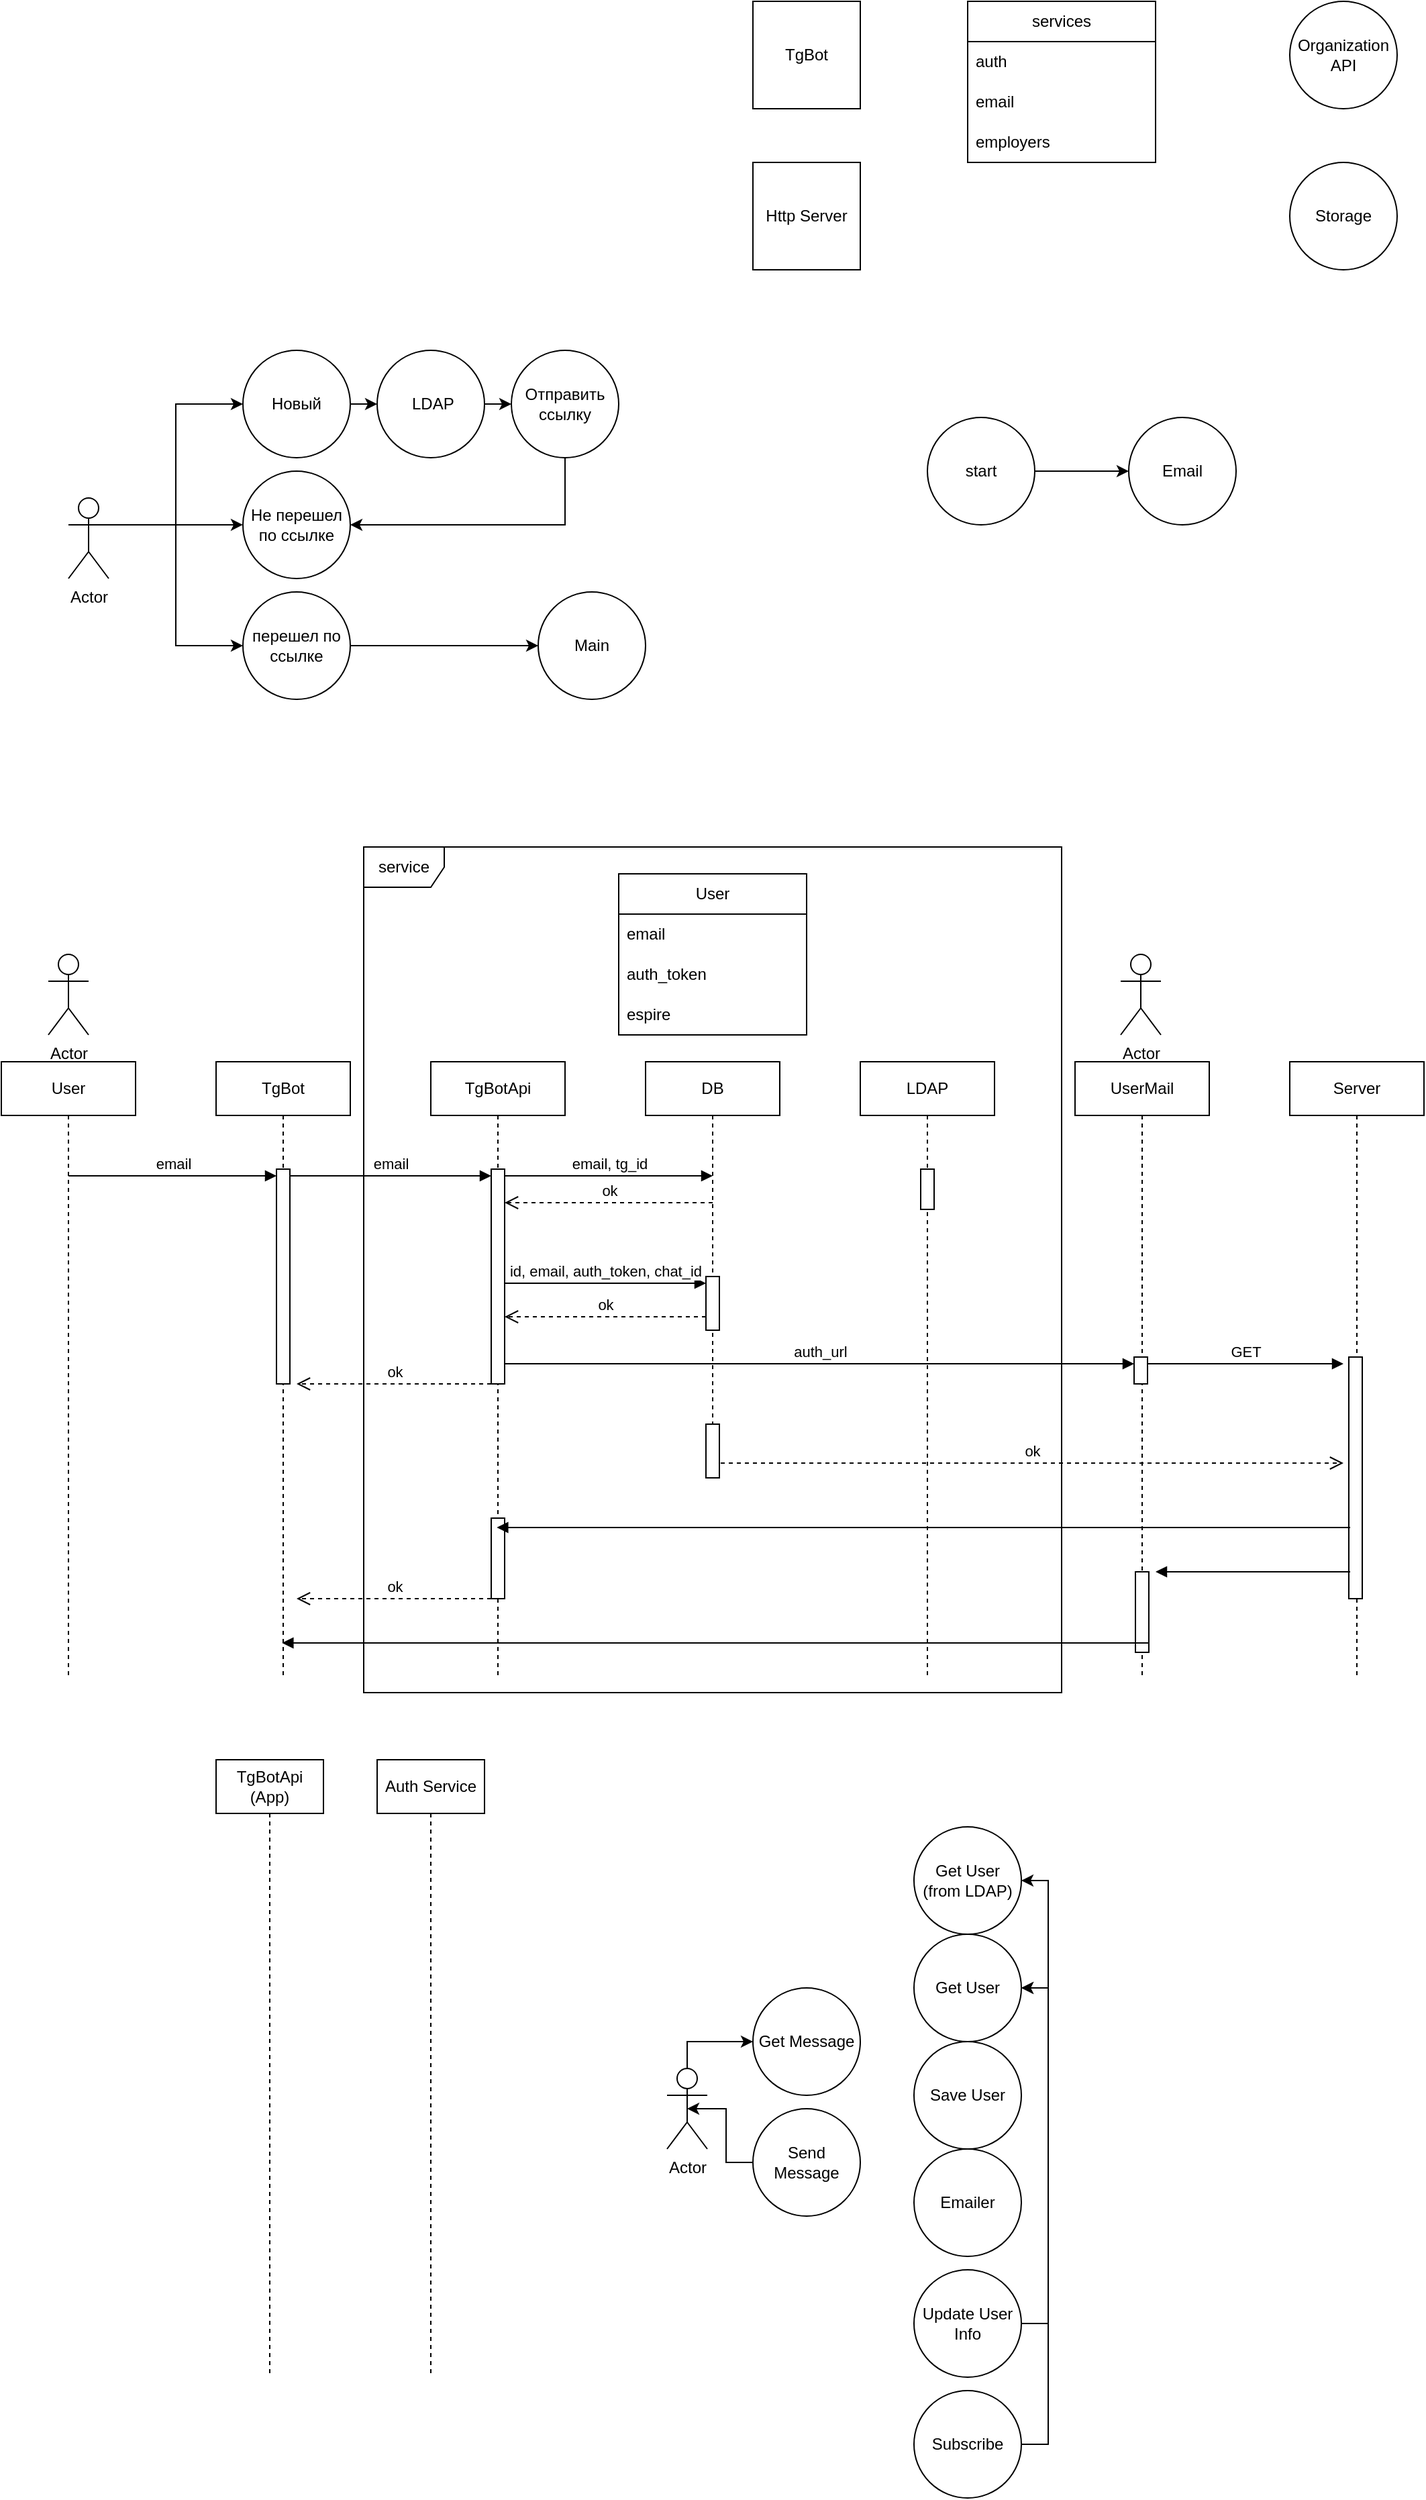 <mxfile version="24.5.4" type="device" pages="2">
  <diagram id="_NnkOOgjNdGi2kIqZj9t" name="Page-1">
    <mxGraphModel dx="2021" dy="1836" grid="1" gridSize="10" guides="1" tooltips="1" connect="1" arrows="1" fold="1" page="1" pageScale="1" pageWidth="827" pageHeight="1169" math="0" shadow="0">
      <root>
        <mxCell id="0" />
        <mxCell id="1" parent="0" />
        <mxCell id="NeEv-KuMEYl0q_U9fbAp-11" value="User" style="swimlane;fontStyle=0;childLayout=stackLayout;horizontal=1;startSize=30;horizontalStack=0;resizeParent=1;resizeParentMax=0;resizeLast=0;collapsible=1;marginBottom=0;whiteSpace=wrap;html=1;" parent="1" vertex="1">
          <mxGeometry x="100" y="-60" width="140" height="120" as="geometry" />
        </mxCell>
        <mxCell id="NeEv-KuMEYl0q_U9fbAp-12" value="email" style="text;strokeColor=none;fillColor=none;align=left;verticalAlign=middle;spacingLeft=4;spacingRight=4;overflow=hidden;points=[[0,0.5],[1,0.5]];portConstraint=eastwest;rotatable=0;whiteSpace=wrap;html=1;" parent="NeEv-KuMEYl0q_U9fbAp-11" vertex="1">
          <mxGeometry y="30" width="140" height="30" as="geometry" />
        </mxCell>
        <mxCell id="NeEv-KuMEYl0q_U9fbAp-13" value="auth_token" style="text;strokeColor=none;fillColor=none;align=left;verticalAlign=middle;spacingLeft=4;spacingRight=4;overflow=hidden;points=[[0,0.5],[1,0.5]];portConstraint=eastwest;rotatable=0;whiteSpace=wrap;html=1;" parent="NeEv-KuMEYl0q_U9fbAp-11" vertex="1">
          <mxGeometry y="60" width="140" height="30" as="geometry" />
        </mxCell>
        <mxCell id="NeEv-KuMEYl0q_U9fbAp-14" value="espire" style="text;strokeColor=none;fillColor=none;align=left;verticalAlign=middle;spacingLeft=4;spacingRight=4;overflow=hidden;points=[[0,0.5],[1,0.5]];portConstraint=eastwest;rotatable=0;whiteSpace=wrap;html=1;" parent="NeEv-KuMEYl0q_U9fbAp-11" vertex="1">
          <mxGeometry y="90" width="140" height="30" as="geometry" />
        </mxCell>
        <mxCell id="zrbPsReVzev5I846Pn1y-1" value="User" style="shape=umlLifeline;perimeter=lifelinePerimeter;whiteSpace=wrap;html=1;container=1;dropTarget=0;collapsible=0;recursiveResize=0;outlineConnect=0;portConstraint=eastwest;newEdgeStyle={&quot;curved&quot;:0,&quot;rounded&quot;:0};" parent="1" vertex="1">
          <mxGeometry x="-360" y="80" width="100" height="460" as="geometry" />
        </mxCell>
        <mxCell id="zrbPsReVzev5I846Pn1y-2" value="TgBot" style="shape=umlLifeline;perimeter=lifelinePerimeter;whiteSpace=wrap;html=1;container=1;dropTarget=0;collapsible=0;recursiveResize=0;outlineConnect=0;portConstraint=eastwest;newEdgeStyle={&quot;curved&quot;:0,&quot;rounded&quot;:0};" parent="1" vertex="1">
          <mxGeometry x="-200" y="80" width="100" height="460" as="geometry" />
        </mxCell>
        <mxCell id="zrbPsReVzev5I846Pn1y-3" value="" style="html=1;points=[[0,0,0,0,5],[0,1,0,0,-5],[1,0,0,0,5],[1,1,0,0,-5]];perimeter=orthogonalPerimeter;outlineConnect=0;targetShapes=umlLifeline;portConstraint=eastwest;newEdgeStyle={&quot;curved&quot;:0,&quot;rounded&quot;:0};" parent="zrbPsReVzev5I846Pn1y-2" vertex="1">
          <mxGeometry x="45" y="80" width="10" height="160" as="geometry" />
        </mxCell>
        <mxCell id="zrbPsReVzev5I846Pn1y-4" value="email" style="html=1;verticalAlign=bottom;endArrow=block;curved=0;rounded=0;entryX=0;entryY=0;entryDx=0;entryDy=5;" parent="1" source="zrbPsReVzev5I846Pn1y-1" target="zrbPsReVzev5I846Pn1y-3" edge="1">
          <mxGeometry relative="1" as="geometry">
            <mxPoint x="-230" y="165" as="sourcePoint" />
          </mxGeometry>
        </mxCell>
        <mxCell id="zrbPsReVzev5I846Pn1y-6" value="TgBotApi" style="shape=umlLifeline;perimeter=lifelinePerimeter;whiteSpace=wrap;html=1;container=1;dropTarget=0;collapsible=0;recursiveResize=0;outlineConnect=0;portConstraint=eastwest;newEdgeStyle={&quot;curved&quot;:0,&quot;rounded&quot;:0};" parent="1" vertex="1">
          <mxGeometry x="-40" y="80" width="100" height="460" as="geometry" />
        </mxCell>
        <mxCell id="zrbPsReVzev5I846Pn1y-9" value="" style="html=1;points=[[0,0,0,0,5],[0,1,0,0,-5],[1,0,0,0,5],[1,1,0,0,-5]];perimeter=orthogonalPerimeter;outlineConnect=0;targetShapes=umlLifeline;portConstraint=eastwest;newEdgeStyle={&quot;curved&quot;:0,&quot;rounded&quot;:0};" parent="zrbPsReVzev5I846Pn1y-6" vertex="1">
          <mxGeometry x="45" y="80" width="10" height="160" as="geometry" />
        </mxCell>
        <mxCell id="zrbPsReVzev5I846Pn1y-10" value="email" style="html=1;verticalAlign=bottom;endArrow=block;curved=0;rounded=0;entryX=0;entryY=0;entryDx=0;entryDy=5;exitX=1;exitY=0;exitDx=0;exitDy=5;exitPerimeter=0;" parent="1" source="zrbPsReVzev5I846Pn1y-3" target="zrbPsReVzev5I846Pn1y-9" edge="1">
          <mxGeometry relative="1" as="geometry">
            <mxPoint x="-65" y="165" as="sourcePoint" />
          </mxGeometry>
        </mxCell>
        <mxCell id="zrbPsReVzev5I846Pn1y-11" value="ok" style="html=1;verticalAlign=bottom;endArrow=open;dashed=1;endSize=8;curved=0;rounded=0;exitX=0;exitY=1;exitDx=0;exitDy=-5;" parent="1" edge="1">
          <mxGeometry relative="1" as="geometry">
            <mxPoint x="-140" y="320" as="targetPoint" />
            <mxPoint x="5.0" y="320.0" as="sourcePoint" />
          </mxGeometry>
        </mxCell>
        <mxCell id="zrbPsReVzev5I846Pn1y-12" value="DB" style="shape=umlLifeline;perimeter=lifelinePerimeter;whiteSpace=wrap;html=1;container=1;dropTarget=0;collapsible=0;recursiveResize=0;outlineConnect=0;portConstraint=eastwest;newEdgeStyle={&quot;curved&quot;:0,&quot;rounded&quot;:0};" parent="1" vertex="1">
          <mxGeometry x="120" y="80" width="100" height="310" as="geometry" />
        </mxCell>
        <mxCell id="zrbPsReVzev5I846Pn1y-14" value="" style="html=1;points=[[0,0,0,0,5],[0,1,0,0,-5],[1,0,0,0,5],[1,1,0,0,-5]];perimeter=orthogonalPerimeter;outlineConnect=0;targetShapes=umlLifeline;portConstraint=eastwest;newEdgeStyle={&quot;curved&quot;:0,&quot;rounded&quot;:0};" parent="zrbPsReVzev5I846Pn1y-12" vertex="1">
          <mxGeometry x="45" y="160" width="10" height="40" as="geometry" />
        </mxCell>
        <mxCell id="zrbPsReVzev5I846Pn1y-32" value="" style="html=1;points=[[0,0,0,0,5],[0,1,0,0,-5],[1,0,0,0,5],[1,1,0,0,-5]];perimeter=orthogonalPerimeter;outlineConnect=0;targetShapes=umlLifeline;portConstraint=eastwest;newEdgeStyle={&quot;curved&quot;:0,&quot;rounded&quot;:0};" parent="zrbPsReVzev5I846Pn1y-12" vertex="1">
          <mxGeometry x="45" y="270" width="10" height="40" as="geometry" />
        </mxCell>
        <mxCell id="zrbPsReVzev5I846Pn1y-15" value="id, email, auth_token, chat_id" style="html=1;verticalAlign=bottom;endArrow=block;curved=0;rounded=0;entryX=0;entryY=0;entryDx=0;entryDy=5;" parent="1" source="zrbPsReVzev5I846Pn1y-9" target="zrbPsReVzev5I846Pn1y-14" edge="1">
          <mxGeometry relative="1" as="geometry">
            <mxPoint x="20" y="245" as="sourcePoint" />
          </mxGeometry>
        </mxCell>
        <mxCell id="zrbPsReVzev5I846Pn1y-17" value="LDAP" style="shape=umlLifeline;perimeter=lifelinePerimeter;whiteSpace=wrap;html=1;container=1;dropTarget=0;collapsible=0;recursiveResize=0;outlineConnect=0;portConstraint=eastwest;newEdgeStyle={&quot;curved&quot;:0,&quot;rounded&quot;:0};" parent="1" vertex="1">
          <mxGeometry x="280" y="80" width="100" height="460" as="geometry" />
        </mxCell>
        <mxCell id="zrbPsReVzev5I846Pn1y-19" value="" style="html=1;points=[[0,0,0,0,5],[0,1,0,0,-5],[1,0,0,0,5],[1,1,0,0,-5]];perimeter=orthogonalPerimeter;outlineConnect=0;targetShapes=umlLifeline;portConstraint=eastwest;newEdgeStyle={&quot;curved&quot;:0,&quot;rounded&quot;:0};" parent="zrbPsReVzev5I846Pn1y-17" vertex="1">
          <mxGeometry x="45" y="80" width="10" height="30" as="geometry" />
        </mxCell>
        <mxCell id="zrbPsReVzev5I846Pn1y-16" value="ok" style="html=1;verticalAlign=bottom;endArrow=open;dashed=1;endSize=8;curved=0;rounded=0;exitX=0;exitY=1;exitDx=0;exitDy=-5;" parent="1" edge="1">
          <mxGeometry relative="1" as="geometry">
            <mxPoint x="15.0" y="270" as="targetPoint" />
            <mxPoint x="165" y="270" as="sourcePoint" />
          </mxGeometry>
        </mxCell>
        <mxCell id="zrbPsReVzev5I846Pn1y-20" value="email, tg_id" style="html=1;verticalAlign=bottom;endArrow=block;curved=0;rounded=0;exitX=1;exitY=0;exitDx=0;exitDy=5;exitPerimeter=0;" parent="1" source="zrbPsReVzev5I846Pn1y-9" edge="1">
          <mxGeometry relative="1" as="geometry">
            <mxPoint x="255" y="165" as="sourcePoint" />
            <mxPoint x="170" y="165" as="targetPoint" />
          </mxGeometry>
        </mxCell>
        <mxCell id="zrbPsReVzev5I846Pn1y-21" value="ok" style="html=1;verticalAlign=bottom;endArrow=open;dashed=1;endSize=8;curved=0;rounded=0;" parent="1" target="zrbPsReVzev5I846Pn1y-9" edge="1">
          <mxGeometry relative="1" as="geometry">
            <mxPoint x="255" y="235" as="targetPoint" />
            <mxPoint x="170" y="185" as="sourcePoint" />
          </mxGeometry>
        </mxCell>
        <mxCell id="zrbPsReVzev5I846Pn1y-23" value="UserMail" style="shape=umlLifeline;perimeter=lifelinePerimeter;whiteSpace=wrap;html=1;container=1;dropTarget=0;collapsible=0;recursiveResize=0;outlineConnect=0;portConstraint=eastwest;newEdgeStyle={&quot;curved&quot;:0,&quot;rounded&quot;:0};" parent="1" vertex="1">
          <mxGeometry x="440" y="80" width="100" height="460" as="geometry" />
        </mxCell>
        <mxCell id="zrbPsReVzev5I846Pn1y-24" value="" style="html=1;points=[[0,0,0,0,5],[0,1,0,0,-5],[1,0,0,0,5],[1,1,0,0,-5]];perimeter=orthogonalPerimeter;outlineConnect=0;targetShapes=umlLifeline;portConstraint=eastwest;newEdgeStyle={&quot;curved&quot;:0,&quot;rounded&quot;:0};" parent="zrbPsReVzev5I846Pn1y-23" vertex="1">
          <mxGeometry x="44" y="220" width="10" height="20" as="geometry" />
        </mxCell>
        <mxCell id="zrbPsReVzev5I846Pn1y-40" value="" style="html=1;points=[[0,0,0,0,5],[0,1,0,0,-5],[1,0,0,0,5],[1,1,0,0,-5]];perimeter=orthogonalPerimeter;outlineConnect=0;targetShapes=umlLifeline;portConstraint=eastwest;newEdgeStyle={&quot;curved&quot;:0,&quot;rounded&quot;:0};" parent="zrbPsReVzev5I846Pn1y-23" vertex="1">
          <mxGeometry x="45" y="380" width="10" height="60" as="geometry" />
        </mxCell>
        <mxCell id="zrbPsReVzev5I846Pn1y-25" value="auth_url" style="html=1;verticalAlign=bottom;endArrow=block;curved=0;rounded=0;entryX=0;entryY=0;entryDx=0;entryDy=5;" parent="1" source="zrbPsReVzev5I846Pn1y-9" target="zrbPsReVzev5I846Pn1y-24" edge="1">
          <mxGeometry relative="1" as="geometry">
            <mxPoint x="414" y="305" as="sourcePoint" />
          </mxGeometry>
        </mxCell>
        <mxCell id="zrbPsReVzev5I846Pn1y-27" value="Server" style="shape=umlLifeline;perimeter=lifelinePerimeter;whiteSpace=wrap;html=1;container=1;dropTarget=0;collapsible=0;recursiveResize=0;outlineConnect=0;portConstraint=eastwest;newEdgeStyle={&quot;curved&quot;:0,&quot;rounded&quot;:0};" parent="1" vertex="1">
          <mxGeometry x="600" y="80" width="100" height="460" as="geometry" />
        </mxCell>
        <mxCell id="zrbPsReVzev5I846Pn1y-28" value="" style="html=1;points=[[0,0,0,0,5],[0,1,0,0,-5],[1,0,0,0,5],[1,1,0,0,-5]];perimeter=orthogonalPerimeter;outlineConnect=0;targetShapes=umlLifeline;portConstraint=eastwest;newEdgeStyle={&quot;curved&quot;:0,&quot;rounded&quot;:0};" parent="zrbPsReVzev5I846Pn1y-27" vertex="1">
          <mxGeometry x="44" y="220" width="10" height="180" as="geometry" />
        </mxCell>
        <mxCell id="zrbPsReVzev5I846Pn1y-30" value="GET" style="html=1;verticalAlign=bottom;endArrow=block;curved=0;rounded=0;exitX=1;exitY=0;exitDx=0;exitDy=5;exitPerimeter=0;" parent="1" source="zrbPsReVzev5I846Pn1y-24" edge="1">
          <mxGeometry relative="1" as="geometry">
            <mxPoint x="170" y="470" as="sourcePoint" />
            <mxPoint x="640" y="305" as="targetPoint" />
          </mxGeometry>
        </mxCell>
        <mxCell id="zrbPsReVzev5I846Pn1y-31" value="" style="html=1;verticalAlign=bottom;endArrow=block;curved=0;rounded=0;" parent="1" edge="1">
          <mxGeometry relative="1" as="geometry">
            <mxPoint x="495" y="513" as="sourcePoint" />
            <mxPoint x="-150.833" y="513" as="targetPoint" />
          </mxGeometry>
        </mxCell>
        <mxCell id="zrbPsReVzev5I846Pn1y-33" value="Actor" style="shape=umlActor;verticalLabelPosition=bottom;verticalAlign=top;html=1;" parent="1" vertex="1">
          <mxGeometry x="-325" width="30" height="60" as="geometry" />
        </mxCell>
        <mxCell id="zrbPsReVzev5I846Pn1y-34" value="Actor" style="shape=umlActor;verticalLabelPosition=bottom;verticalAlign=top;html=1;" parent="1" vertex="1">
          <mxGeometry x="474" width="30" height="60" as="geometry" />
        </mxCell>
        <mxCell id="zrbPsReVzev5I846Pn1y-35" value="ok" style="html=1;verticalAlign=bottom;endArrow=open;dashed=1;endSize=8;curved=0;rounded=0;exitX=0;exitY=1;exitDx=0;exitDy=-5;" parent="1" edge="1">
          <mxGeometry relative="1" as="geometry">
            <mxPoint x="640" y="379" as="targetPoint" />
            <mxPoint x="176" y="379" as="sourcePoint" />
          </mxGeometry>
        </mxCell>
        <mxCell id="zrbPsReVzev5I846Pn1y-36" value="service" style="shape=umlFrame;whiteSpace=wrap;html=1;pointerEvents=0;" parent="1" vertex="1">
          <mxGeometry x="-90" y="-80" width="520" height="630" as="geometry" />
        </mxCell>
        <mxCell id="zrbPsReVzev5I846Pn1y-37" value="" style="html=1;points=[[0,0,0,0,5],[0,1,0,0,-5],[1,0,0,0,5],[1,1,0,0,-5]];perimeter=orthogonalPerimeter;outlineConnect=0;targetShapes=umlLifeline;portConstraint=eastwest;newEdgeStyle={&quot;curved&quot;:0,&quot;rounded&quot;:0};" parent="1" vertex="1">
          <mxGeometry x="5" y="420" width="10" height="60" as="geometry" />
        </mxCell>
        <mxCell id="zrbPsReVzev5I846Pn1y-38" value="" style="html=1;verticalAlign=bottom;endArrow=block;curved=0;rounded=0;" parent="1" edge="1">
          <mxGeometry relative="1" as="geometry">
            <mxPoint x="645" y="427" as="sourcePoint" />
            <mxPoint x="9.167" y="427" as="targetPoint" />
          </mxGeometry>
        </mxCell>
        <mxCell id="zrbPsReVzev5I846Pn1y-39" value="ok" style="html=1;verticalAlign=bottom;endArrow=open;dashed=1;endSize=8;curved=0;rounded=0;exitX=0;exitY=1;exitDx=0;exitDy=-5;" parent="1" edge="1">
          <mxGeometry relative="1" as="geometry">
            <mxPoint x="-140" y="480" as="targetPoint" />
            <mxPoint x="5.0" y="480.0" as="sourcePoint" />
          </mxGeometry>
        </mxCell>
        <mxCell id="zrbPsReVzev5I846Pn1y-41" value="" style="html=1;verticalAlign=bottom;endArrow=block;curved=0;rounded=0;" parent="1" edge="1">
          <mxGeometry relative="1" as="geometry">
            <mxPoint x="645" y="460" as="sourcePoint" />
            <mxPoint x="500" y="460" as="targetPoint" />
          </mxGeometry>
        </mxCell>
        <mxCell id="zrbPsReVzev5I846Pn1y-42" value="Auth Service" style="shape=umlLifeline;perimeter=lifelinePerimeter;whiteSpace=wrap;html=1;container=1;dropTarget=0;collapsible=0;recursiveResize=0;outlineConnect=0;portConstraint=eastwest;newEdgeStyle={&quot;curved&quot;:0,&quot;rounded&quot;:0};" parent="1" vertex="1">
          <mxGeometry x="-80" y="600" width="80" height="460" as="geometry" />
        </mxCell>
        <mxCell id="zrbPsReVzev5I846Pn1y-44" value="TgBotApi&lt;br&gt;(App)" style="shape=umlLifeline;perimeter=lifelinePerimeter;whiteSpace=wrap;html=1;container=1;dropTarget=0;collapsible=0;recursiveResize=0;outlineConnect=0;portConstraint=eastwest;newEdgeStyle={&quot;curved&quot;:0,&quot;rounded&quot;:0};" parent="1" vertex="1">
          <mxGeometry x="-200" y="600" width="80" height="460" as="geometry" />
        </mxCell>
        <mxCell id="zrbPsReVzev5I846Pn1y-46" value="Save User" style="ellipse;whiteSpace=wrap;html=1;aspect=fixed;" parent="1" vertex="1">
          <mxGeometry x="320" y="810" width="80" height="80" as="geometry" />
        </mxCell>
        <mxCell id="zrbPsReVzev5I846Pn1y-60" style="edgeStyle=orthogonalEdgeStyle;rounded=0;orthogonalLoop=1;jettySize=auto;html=1;exitX=1;exitY=0.5;exitDx=0;exitDy=0;entryX=1;entryY=0.5;entryDx=0;entryDy=0;" parent="1" source="zrbPsReVzev5I846Pn1y-47" target="zrbPsReVzev5I846Pn1y-49" edge="1">
          <mxGeometry relative="1" as="geometry" />
        </mxCell>
        <mxCell id="zrbPsReVzev5I846Pn1y-47" value="Update User Info" style="ellipse;whiteSpace=wrap;html=1;aspect=fixed;" parent="1" vertex="1">
          <mxGeometry x="320" y="980" width="80" height="80" as="geometry" />
        </mxCell>
        <mxCell id="zrbPsReVzev5I846Pn1y-48" value="Get User (from LDAP)" style="ellipse;whiteSpace=wrap;html=1;aspect=fixed;" parent="1" vertex="1">
          <mxGeometry x="320" y="650" width="80" height="80" as="geometry" />
        </mxCell>
        <mxCell id="zrbPsReVzev5I846Pn1y-49" value="Get User" style="ellipse;whiteSpace=wrap;html=1;aspect=fixed;" parent="1" vertex="1">
          <mxGeometry x="320" y="730" width="80" height="80" as="geometry" />
        </mxCell>
        <mxCell id="zrbPsReVzev5I846Pn1y-50" value="Send Message" style="ellipse;whiteSpace=wrap;html=1;aspect=fixed;" parent="1" vertex="1">
          <mxGeometry x="200" y="860" width="80" height="80" as="geometry" />
        </mxCell>
        <mxCell id="zrbPsReVzev5I846Pn1y-51" value="Emailer" style="ellipse;whiteSpace=wrap;html=1;aspect=fixed;" parent="1" vertex="1">
          <mxGeometry x="320" y="890" width="80" height="80" as="geometry" />
        </mxCell>
        <mxCell id="zrbPsReVzev5I846Pn1y-52" value="Get Message" style="ellipse;whiteSpace=wrap;html=1;aspect=fixed;" parent="1" vertex="1">
          <mxGeometry x="200" y="770" width="80" height="80" as="geometry" />
        </mxCell>
        <mxCell id="zrbPsReVzev5I846Pn1y-56" style="edgeStyle=orthogonalEdgeStyle;rounded=0;orthogonalLoop=1;jettySize=auto;html=1;exitX=0.5;exitY=0;exitDx=0;exitDy=0;exitPerimeter=0;entryX=0;entryY=0.5;entryDx=0;entryDy=0;" parent="1" source="zrbPsReVzev5I846Pn1y-53" target="zrbPsReVzev5I846Pn1y-52" edge="1">
          <mxGeometry relative="1" as="geometry" />
        </mxCell>
        <mxCell id="zrbPsReVzev5I846Pn1y-53" value="Actor" style="shape=umlActor;verticalLabelPosition=bottom;verticalAlign=top;html=1;outlineConnect=0;" parent="1" vertex="1">
          <mxGeometry x="136" y="830" width="30" height="60" as="geometry" />
        </mxCell>
        <mxCell id="zrbPsReVzev5I846Pn1y-55" style="edgeStyle=orthogonalEdgeStyle;rounded=0;orthogonalLoop=1;jettySize=auto;html=1;exitX=0;exitY=0.5;exitDx=0;exitDy=0;entryX=0.5;entryY=0.5;entryDx=0;entryDy=0;entryPerimeter=0;" parent="1" source="zrbPsReVzev5I846Pn1y-50" target="zrbPsReVzev5I846Pn1y-53" edge="1">
          <mxGeometry relative="1" as="geometry" />
        </mxCell>
        <mxCell id="zrbPsReVzev5I846Pn1y-58" style="edgeStyle=orthogonalEdgeStyle;rounded=0;orthogonalLoop=1;jettySize=auto;html=1;exitX=1;exitY=0.5;exitDx=0;exitDy=0;entryX=1;entryY=0.5;entryDx=0;entryDy=0;" parent="1" source="zrbPsReVzev5I846Pn1y-57" target="zrbPsReVzev5I846Pn1y-48" edge="1">
          <mxGeometry relative="1" as="geometry" />
        </mxCell>
        <mxCell id="zrbPsReVzev5I846Pn1y-59" style="edgeStyle=orthogonalEdgeStyle;rounded=0;orthogonalLoop=1;jettySize=auto;html=1;exitX=1;exitY=0.5;exitDx=0;exitDy=0;entryX=1;entryY=0.5;entryDx=0;entryDy=0;" parent="1" source="zrbPsReVzev5I846Pn1y-57" target="zrbPsReVzev5I846Pn1y-49" edge="1">
          <mxGeometry relative="1" as="geometry" />
        </mxCell>
        <mxCell id="zrbPsReVzev5I846Pn1y-57" value="Subscribe" style="ellipse;whiteSpace=wrap;html=1;aspect=fixed;" parent="1" vertex="1">
          <mxGeometry x="320" y="1070" width="80" height="80" as="geometry" />
        </mxCell>
        <mxCell id="Zbroyvs7FQaR1dI7maQP-12" style="edgeStyle=orthogonalEdgeStyle;rounded=0;orthogonalLoop=1;jettySize=auto;html=1;exitX=1;exitY=0.333;exitDx=0;exitDy=0;exitPerimeter=0;entryX=0;entryY=0.5;entryDx=0;entryDy=0;" parent="1" source="Zbroyvs7FQaR1dI7maQP-1" target="Zbroyvs7FQaR1dI7maQP-2" edge="1">
          <mxGeometry relative="1" as="geometry" />
        </mxCell>
        <mxCell id="Zbroyvs7FQaR1dI7maQP-13" style="edgeStyle=orthogonalEdgeStyle;rounded=0;orthogonalLoop=1;jettySize=auto;html=1;exitX=1;exitY=0.333;exitDx=0;exitDy=0;exitPerimeter=0;" parent="1" source="Zbroyvs7FQaR1dI7maQP-1" target="Zbroyvs7FQaR1dI7maQP-3" edge="1">
          <mxGeometry relative="1" as="geometry" />
        </mxCell>
        <mxCell id="Zbroyvs7FQaR1dI7maQP-14" style="edgeStyle=orthogonalEdgeStyle;rounded=0;orthogonalLoop=1;jettySize=auto;html=1;exitX=1;exitY=0.333;exitDx=0;exitDy=0;exitPerimeter=0;entryX=0;entryY=0.5;entryDx=0;entryDy=0;" parent="1" source="Zbroyvs7FQaR1dI7maQP-1" target="Zbroyvs7FQaR1dI7maQP-4" edge="1">
          <mxGeometry relative="1" as="geometry" />
        </mxCell>
        <mxCell id="Zbroyvs7FQaR1dI7maQP-1" value="Actor" style="shape=umlActor;verticalLabelPosition=bottom;verticalAlign=top;html=1;outlineConnect=0;" parent="1" vertex="1">
          <mxGeometry x="-310" y="-340" width="30" height="60" as="geometry" />
        </mxCell>
        <mxCell id="Zbroyvs7FQaR1dI7maQP-8" style="edgeStyle=orthogonalEdgeStyle;rounded=0;orthogonalLoop=1;jettySize=auto;html=1;exitX=1;exitY=0.5;exitDx=0;exitDy=0;entryX=0;entryY=0.5;entryDx=0;entryDy=0;" parent="1" source="Zbroyvs7FQaR1dI7maQP-2" target="Zbroyvs7FQaR1dI7maQP-7" edge="1">
          <mxGeometry relative="1" as="geometry" />
        </mxCell>
        <mxCell id="Zbroyvs7FQaR1dI7maQP-2" value="Новый" style="ellipse;whiteSpace=wrap;html=1;aspect=fixed;" parent="1" vertex="1">
          <mxGeometry x="-180" y="-450" width="80" height="80" as="geometry" />
        </mxCell>
        <mxCell id="Zbroyvs7FQaR1dI7maQP-3" value="Не перешел по ссылке" style="ellipse;whiteSpace=wrap;html=1;aspect=fixed;" parent="1" vertex="1">
          <mxGeometry x="-180" y="-360" width="80" height="80" as="geometry" />
        </mxCell>
        <mxCell id="Zbroyvs7FQaR1dI7maQP-5" style="edgeStyle=orthogonalEdgeStyle;rounded=0;orthogonalLoop=1;jettySize=auto;html=1;exitX=1;exitY=0.5;exitDx=0;exitDy=0;" parent="1" source="Zbroyvs7FQaR1dI7maQP-4" edge="1">
          <mxGeometry relative="1" as="geometry">
            <mxPoint x="40" y="-230" as="targetPoint" />
          </mxGeometry>
        </mxCell>
        <mxCell id="Zbroyvs7FQaR1dI7maQP-4" value="перешел по ссылке" style="ellipse;whiteSpace=wrap;html=1;aspect=fixed;" parent="1" vertex="1">
          <mxGeometry x="-180" y="-270" width="80" height="80" as="geometry" />
        </mxCell>
        <mxCell id="Zbroyvs7FQaR1dI7maQP-6" value="Main" style="ellipse;whiteSpace=wrap;html=1;aspect=fixed;" parent="1" vertex="1">
          <mxGeometry x="40" y="-270" width="80" height="80" as="geometry" />
        </mxCell>
        <mxCell id="Zbroyvs7FQaR1dI7maQP-10" style="edgeStyle=orthogonalEdgeStyle;rounded=0;orthogonalLoop=1;jettySize=auto;html=1;exitX=1;exitY=0.5;exitDx=0;exitDy=0;entryX=0;entryY=0.5;entryDx=0;entryDy=0;" parent="1" source="Zbroyvs7FQaR1dI7maQP-7" target="Zbroyvs7FQaR1dI7maQP-9" edge="1">
          <mxGeometry relative="1" as="geometry" />
        </mxCell>
        <mxCell id="Zbroyvs7FQaR1dI7maQP-7" value="&amp;nbsp;LDAP" style="ellipse;whiteSpace=wrap;html=1;aspect=fixed;" parent="1" vertex="1">
          <mxGeometry x="-80" y="-450" width="80" height="80" as="geometry" />
        </mxCell>
        <mxCell id="Zbroyvs7FQaR1dI7maQP-11" style="edgeStyle=orthogonalEdgeStyle;rounded=0;orthogonalLoop=1;jettySize=auto;html=1;exitX=0.5;exitY=1;exitDx=0;exitDy=0;entryX=1;entryY=0.5;entryDx=0;entryDy=0;" parent="1" source="Zbroyvs7FQaR1dI7maQP-9" target="Zbroyvs7FQaR1dI7maQP-3" edge="1">
          <mxGeometry relative="1" as="geometry" />
        </mxCell>
        <mxCell id="Zbroyvs7FQaR1dI7maQP-9" value="Отправить ссылку" style="ellipse;whiteSpace=wrap;html=1;aspect=fixed;" parent="1" vertex="1">
          <mxGeometry x="20" y="-450" width="80" height="80" as="geometry" />
        </mxCell>
        <mxCell id="F46yqhyeaCRqOeWzrnXG-3" style="edgeStyle=orthogonalEdgeStyle;rounded=0;orthogonalLoop=1;jettySize=auto;html=1;exitX=1;exitY=0.5;exitDx=0;exitDy=0;entryX=0;entryY=0.5;entryDx=0;entryDy=0;" edge="1" parent="1" source="F46yqhyeaCRqOeWzrnXG-1" target="F46yqhyeaCRqOeWzrnXG-2">
          <mxGeometry relative="1" as="geometry" />
        </mxCell>
        <mxCell id="F46yqhyeaCRqOeWzrnXG-1" value="start" style="ellipse;whiteSpace=wrap;html=1;aspect=fixed;" vertex="1" parent="1">
          <mxGeometry x="330" y="-400" width="80" height="80" as="geometry" />
        </mxCell>
        <mxCell id="F46yqhyeaCRqOeWzrnXG-2" value="Email" style="ellipse;whiteSpace=wrap;html=1;aspect=fixed;" vertex="1" parent="1">
          <mxGeometry x="480" y="-400" width="80" height="80" as="geometry" />
        </mxCell>
        <mxCell id="F46yqhyeaCRqOeWzrnXG-5" value="services" style="swimlane;fontStyle=0;childLayout=stackLayout;horizontal=1;startSize=30;horizontalStack=0;resizeParent=1;resizeParentMax=0;resizeLast=0;collapsible=1;marginBottom=0;whiteSpace=wrap;html=1;" vertex="1" parent="1">
          <mxGeometry x="360" y="-710" width="140" height="120" as="geometry" />
        </mxCell>
        <mxCell id="F46yqhyeaCRqOeWzrnXG-6" value="auth" style="text;strokeColor=none;fillColor=none;align=left;verticalAlign=middle;spacingLeft=4;spacingRight=4;overflow=hidden;points=[[0,0.5],[1,0.5]];portConstraint=eastwest;rotatable=0;whiteSpace=wrap;html=1;" vertex="1" parent="F46yqhyeaCRqOeWzrnXG-5">
          <mxGeometry y="30" width="140" height="30" as="geometry" />
        </mxCell>
        <mxCell id="F46yqhyeaCRqOeWzrnXG-7" value="email" style="text;strokeColor=none;fillColor=none;align=left;verticalAlign=middle;spacingLeft=4;spacingRight=4;overflow=hidden;points=[[0,0.5],[1,0.5]];portConstraint=eastwest;rotatable=0;whiteSpace=wrap;html=1;" vertex="1" parent="F46yqhyeaCRqOeWzrnXG-5">
          <mxGeometry y="60" width="140" height="30" as="geometry" />
        </mxCell>
        <mxCell id="F46yqhyeaCRqOeWzrnXG-8" value="employers" style="text;strokeColor=none;fillColor=none;align=left;verticalAlign=middle;spacingLeft=4;spacingRight=4;overflow=hidden;points=[[0,0.5],[1,0.5]];portConstraint=eastwest;rotatable=0;whiteSpace=wrap;html=1;" vertex="1" parent="F46yqhyeaCRqOeWzrnXG-5">
          <mxGeometry y="90" width="140" height="30" as="geometry" />
        </mxCell>
        <mxCell id="F46yqhyeaCRqOeWzrnXG-10" value="TgBot" style="whiteSpace=wrap;html=1;aspect=fixed;" vertex="1" parent="1">
          <mxGeometry x="200" y="-710" width="80" height="80" as="geometry" />
        </mxCell>
        <mxCell id="F46yqhyeaCRqOeWzrnXG-11" value="Http Server" style="whiteSpace=wrap;html=1;aspect=fixed;" vertex="1" parent="1">
          <mxGeometry x="200" y="-590" width="80" height="80" as="geometry" />
        </mxCell>
        <mxCell id="F46yqhyeaCRqOeWzrnXG-12" value="Organization API" style="ellipse;whiteSpace=wrap;html=1;aspect=fixed;" vertex="1" parent="1">
          <mxGeometry x="600" y="-710" width="80" height="80" as="geometry" />
        </mxCell>
        <mxCell id="F46yqhyeaCRqOeWzrnXG-13" value="Storage" style="ellipse;whiteSpace=wrap;html=1;aspect=fixed;" vertex="1" parent="1">
          <mxGeometry x="600" y="-590" width="80" height="80" as="geometry" />
        </mxCell>
      </root>
    </mxGraphModel>
  </diagram>
  <diagram id="mBYLJeVluegJSqUu6DlW" name="Page-2">
    <mxGraphModel dx="1194" dy="667" grid="1" gridSize="10" guides="1" tooltips="1" connect="1" arrows="1" fold="1" page="1" pageScale="1" pageWidth="827" pageHeight="1169" math="0" shadow="0">
      <root>
        <mxCell id="0" />
        <mxCell id="1" parent="0" />
      </root>
    </mxGraphModel>
  </diagram>
</mxfile>
